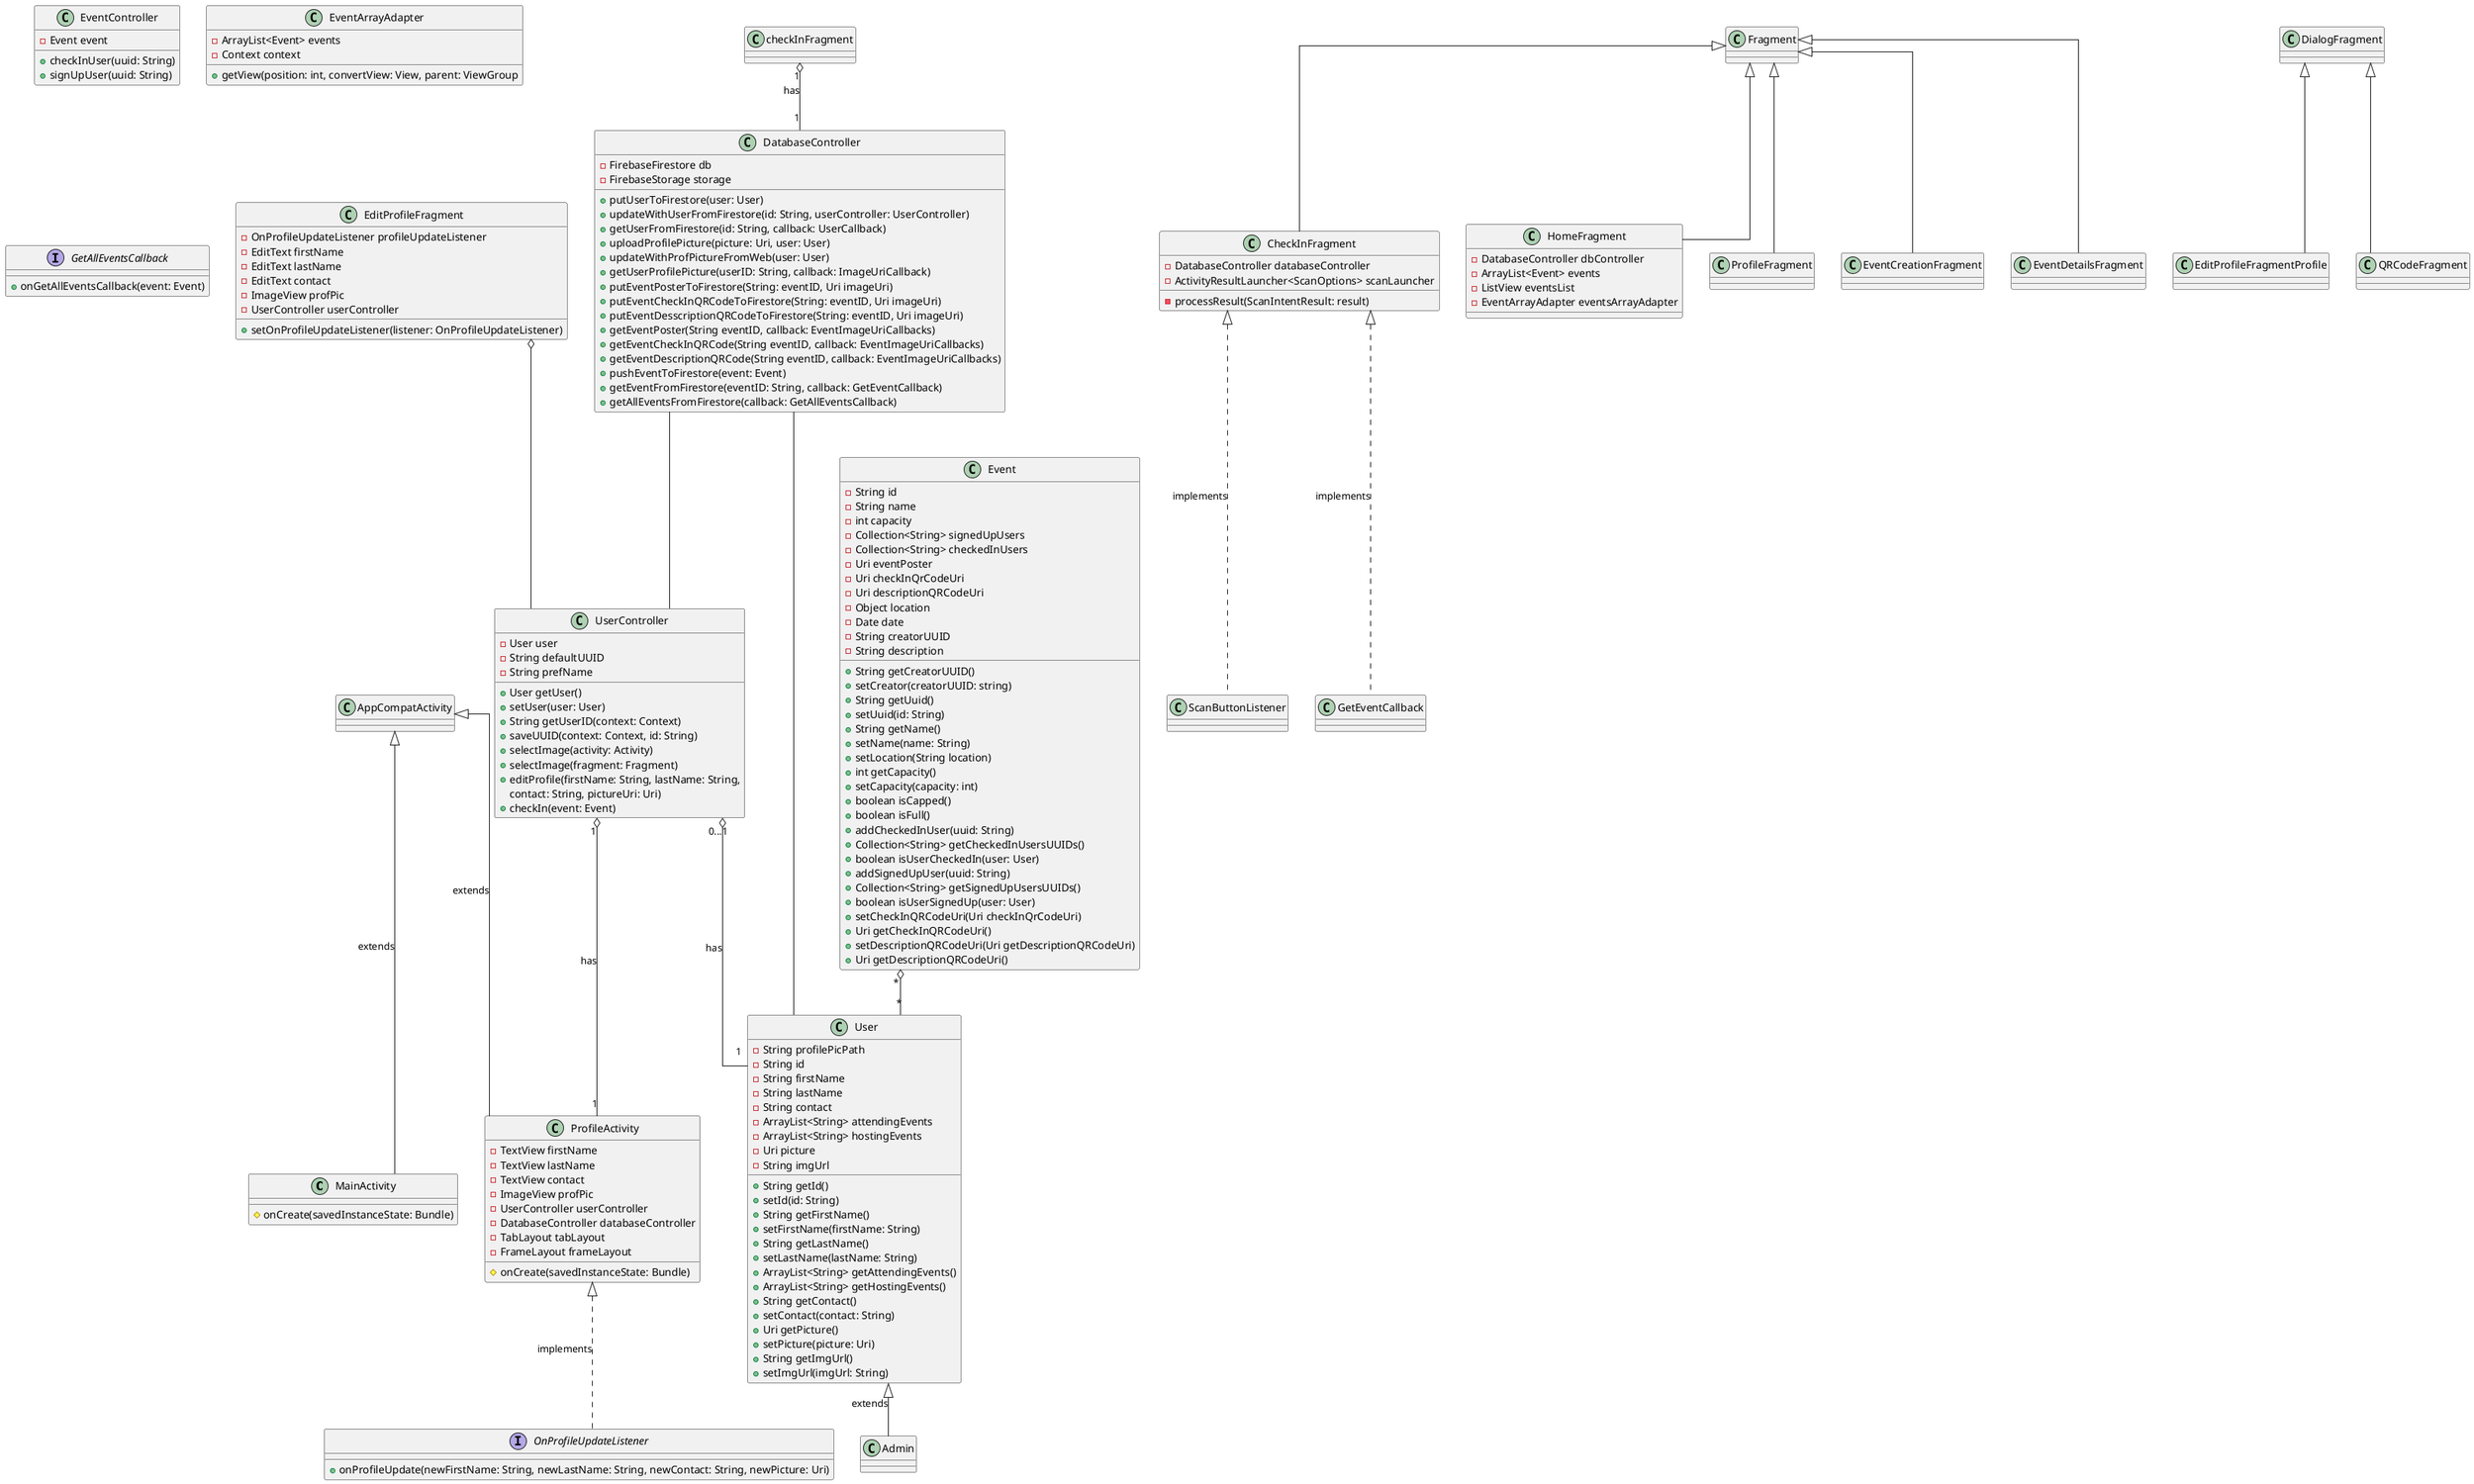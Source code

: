 @startuml
'https://plantuml.com/class-diagram

class MainActivity {
    #onCreate(savedInstanceState: Bundle)
}

class ProfileActivity {
    -TextView firstName
    -TextView lastName
    -TextView contact
    -ImageView profPic
    -UserController userController
    -DatabaseController databaseController
    -TabLayout tabLayout
    -FrameLayout frameLayout
    #onCreate(savedInstanceState: Bundle)
}

class UserController {
    -User user
    -String defaultUUID
    -String prefName
    +User getUser()
    +setUser(user: User)
    +String getUserID(context: Context)
    +saveUUID(context: Context, id: String)
    +selectImage(activity: Activity)
    +selectImage(fragment: Fragment)
    +editProfile(firstName: String, lastName: String,
    contact: String, pictureUri: Uri)
    +checkIn(event: Event)
}

class DatabaseController {
    -FirebaseFirestore db
    -FirebaseStorage storage
    +putUserToFirestore(user: User)
    +updateWithUserFromFirestore(id: String, userController: UserController)
    +getUserFromFirestore(id: String, callback: UserCallback)
    +uploadProfilePicture(picture: Uri, user: User)
    +updateWithProfPictureFromWeb(user: User)
    +getUserProfilePicture(userID: String, callback: ImageUriCallback)
    +putEventPosterToFirestore(String: eventID, Uri imageUri)
    +putEventCheckInQRCodeToFirestore(String: eventID, Uri imageUri)
    +putEventDesscriptionQRCodeToFirestore(String: eventID, Uri imageUri)
    +getEventPoster(String eventID, callback: EventImageUriCallbacks)
    +getEventCheckInQRCode(String eventID, callback: EventImageUriCallbacks)
    +getEventDescriptionQRCode(String eventID, callback: EventImageUriCallbacks)
    +pushEventToFirestore(event: Event)
    +getEventFromFirestore(eventID: String, callback: GetEventCallback)
    +getAllEventsFromFirestore(callback: GetAllEventsCallback)
}

class Event {
    -String id
    -String name
    -int capacity
    -Collection<String> signedUpUsers
    -Collection<String> checkedInUsers
    -Uri eventPoster
    -Uri checkInQrCodeUri
    -Uri descriptionQRCodeUri
    -Object location
    -Date date
    -String creatorUUID
    -String description
    +String getCreatorUUID()
    +setCreator(creatorUUID: string)
    +String getUuid()
    +setUuid(id: String)
    +String getName()
    +setName(name: String)
    +setLocation(String location)
    +int getCapacity()
    +setCapacity(capacity: int)
    +boolean isCapped()
    +boolean isFull()
    +addCheckedInUser(uuid: String)
    +Collection<String> getCheckedInUsersUUIDs()
    +boolean isUserCheckedIn(user: User)
    +addSignedUpUser(uuid: String)
    +Collection<String> getSignedUpUsersUUIDs()
    +boolean isUserSignedUp(user: User)
    +setCheckInQRCodeUri(Uri checkInQrCodeUri)
    +Uri getCheckInQRCodeUri()
    +setDescriptionQRCodeUri(Uri getDescriptionQRCodeUri)
    +Uri getDescriptionQRCodeUri()
}

class EventController{
  -Event event
  +checkInUser(uuid: String)
  +signUpUser(uuid: String)
}


class User {
    -String profilePicPath
    -String id
    -String firstName
    -String lastName
    -String contact
    -ArrayList<String> attendingEvents
    -ArrayList<String> hostingEvents
    -Uri picture
    -String imgUrl
    +String getId()
    +setId(id: String)
    +String getFirstName()
    +setFirstName(firstName: String)
    +String getLastName()
    +setLastName(lastName: String)
    +ArrayList<String> getAttendingEvents()
    +ArrayList<String> getHostingEvents()
    +String getContact()
    +setContact(contact: String)
    +Uri getPicture()
    +setPicture(picture: Uri)
    +String getImgUrl()
    +setImgUrl(imgUrl: String)
}

class CheckInFragment {
    -DatabaseController databaseController
    -ActivityResultLauncher<ScanOptions> scanLauncher
    -processResult(ScanIntentResult: result)
}

checkInFragment "1" o-- "1" DatabaseController : has

CheckInFragment <|.. ScanButtonListener : implements
CheckInFragment <|.. GetEventCallback : implements

class Admin

class EditProfileFragment {
    -OnProfileUpdateListener profileUpdateListener
    -EditText firstName
    -EditText lastName
    -EditText contact
    -ImageView profPic
    -UserController userController
    +setOnProfileUpdateListener(listener: OnProfileUpdateListener)
}


class Fragment
class DialogFragment

interface OnProfileUpdateListener {
    +onProfileUpdate(newFirstName: String, newLastName: String, newContact: String, newPicture: Uri)
}

class EventArrayAdapter {
    -ArrayList<Event> events
    -Context context
    +getView(position: int, convertView: View, parent: ViewGroup
}

interface GetAllEventsCallback {
    +onGetAllEventsCallback(event: Event)
}

class HomeFragment {
    -DatabaseController dbController
    -ArrayList<Event> events
    -ListView eventsList
    -EventArrayAdapter eventsArrayAdapter
}

Fragment <|-- ProfileFragment
Fragment <|-- CheckInFragment
Fragment <|-- EventCreationFragment
Fragment <|-- EventDetailsFragment
Fragment <|-- HomeFragment

DialogFragment <|-- EditProfileFragmentProfile
DialogFragment <|-- QRCodeFragment


AppCompatActivity <|-- MainActivity : extends
AppCompatActivity <|-- ProfileActivity : extends

ProfileActivity <|.. OnProfileUpdateListener : implements

UserController "1" o-- "1" ProfileActivity : has
UserController "0...1" o-- "1" User : has

DatabaseController -- User 
DatabaseController -- UserController 

EditProfileFragment o-- UserController

Event "*" o-- "*" User

User <|-- Admin : extends

skinparam linetype ortho
@enduml
